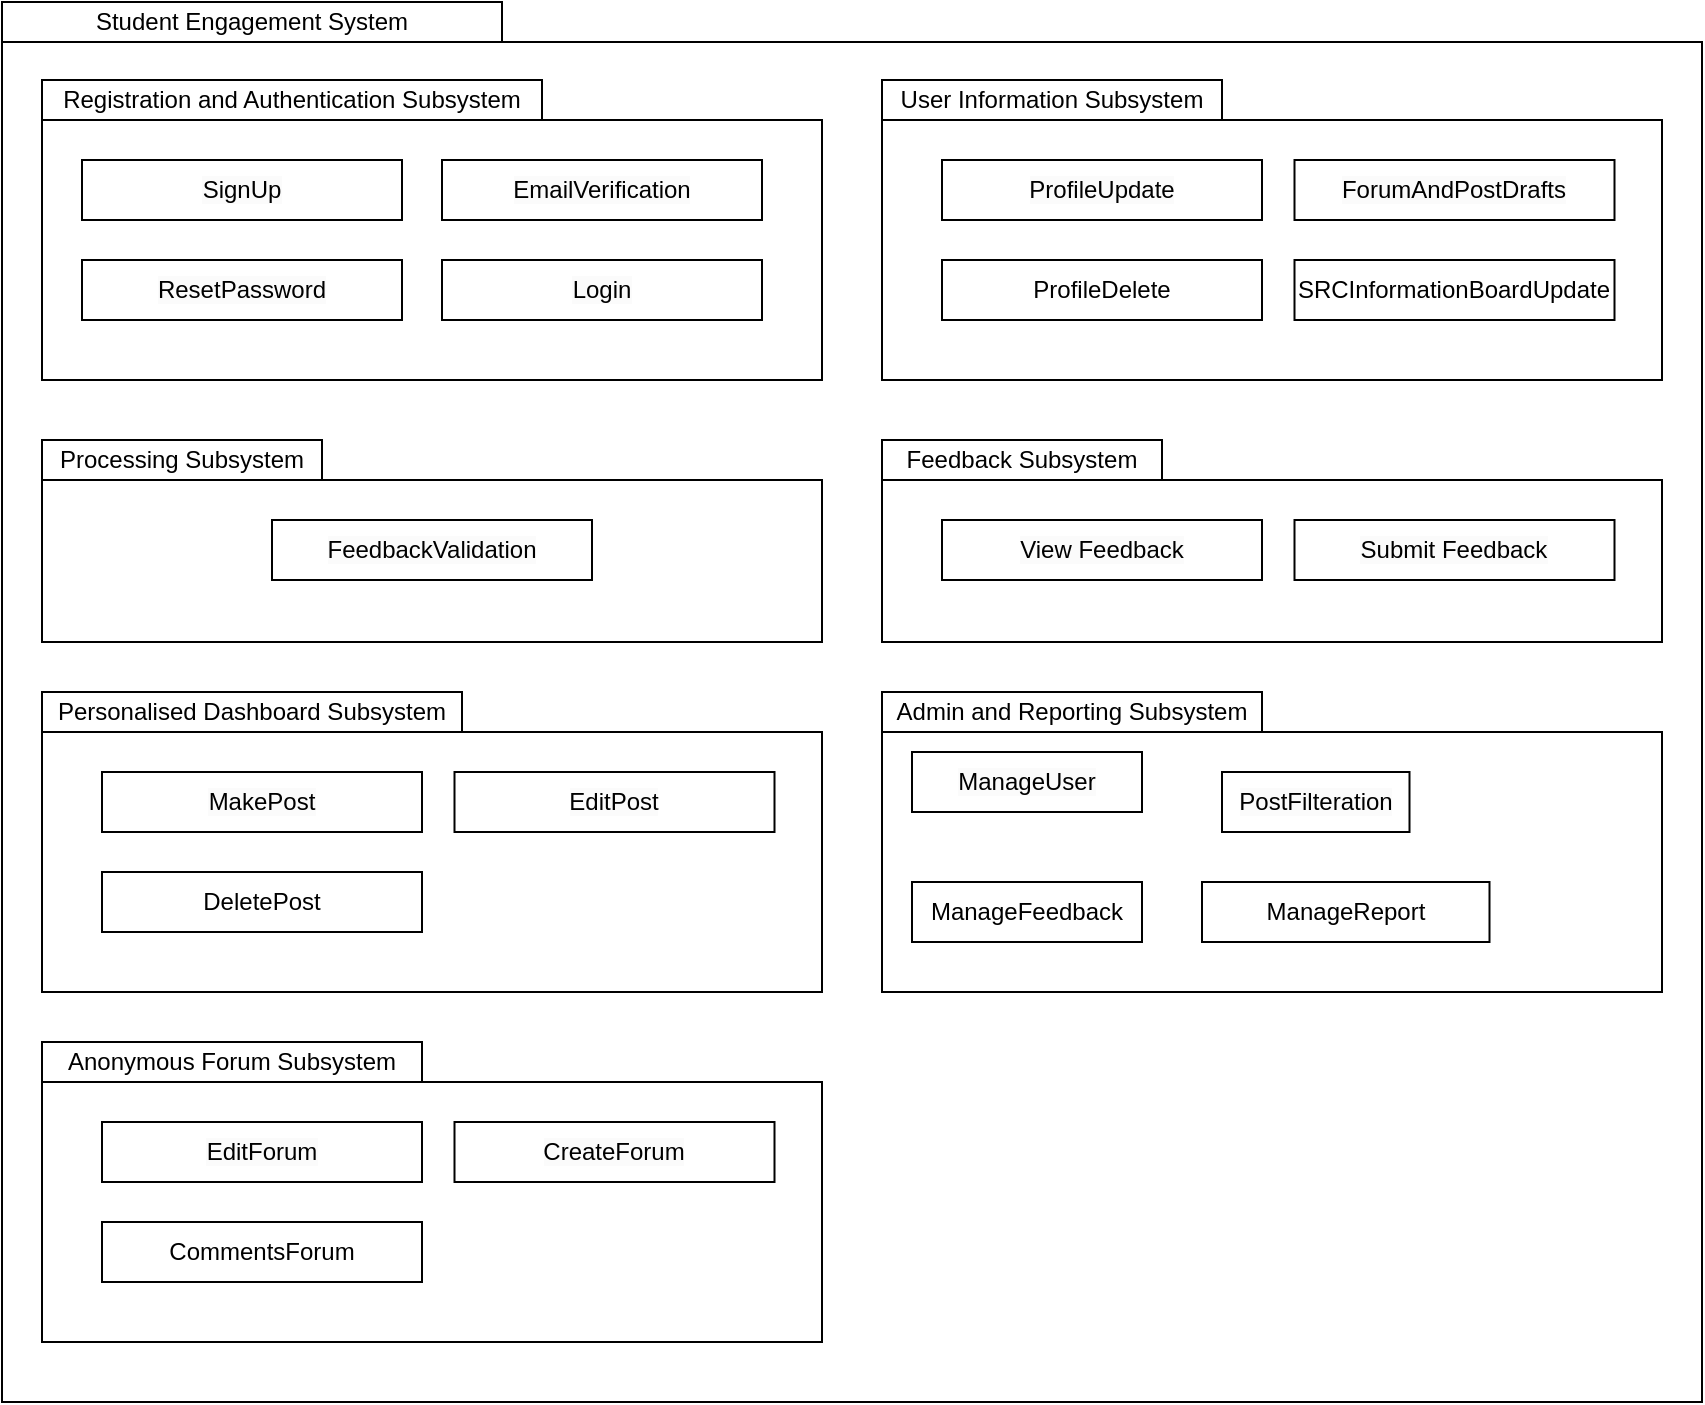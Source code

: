 <mxfile>
    <diagram id="OdqSd6lVVnoyxml4-NTZ" name="Page-1">
        <mxGraphModel dx="1040" dy="764" grid="1" gridSize="10" guides="1" tooltips="1" connect="1" arrows="1" fold="1" page="1" pageScale="1" pageWidth="1100" pageHeight="850" background="none" math="0" shadow="0">
            <root>
                <mxCell id="0"/>
                <mxCell id="1" parent="0"/>
                <mxCell id="67" value="" style="rounded=0;whiteSpace=wrap;html=1;" parent="1" vertex="1">
                    <mxGeometry x="70" y="100" width="850" height="680" as="geometry"/>
                </mxCell>
                <mxCell id="2" value="" style="rounded=0;whiteSpace=wrap;html=1;" parent="1" vertex="1">
                    <mxGeometry x="510" y="445" width="390" height="130" as="geometry"/>
                </mxCell>
                <mxCell id="3" value="Admin and Reporting Subsystem" style="rounded=0;whiteSpace=wrap;html=1;" parent="1" vertex="1">
                    <mxGeometry x="510" y="425" width="190" height="20" as="geometry"/>
                </mxCell>
                <mxCell id="8" value="&lt;span style=&quot;color: rgb(0, 0, 0); font-family: Helvetica; font-size: 12px; font-style: normal; font-variant-ligatures: normal; font-variant-caps: normal; font-weight: 400; letter-spacing: normal; orphans: 2; text-align: center; text-indent: 0px; text-transform: none; widows: 2; word-spacing: 0px; -webkit-text-stroke-width: 0px; background-color: rgb(251, 251, 251); text-decoration-thickness: initial; text-decoration-style: initial; text-decoration-color: initial; float: none; display: inline !important;&quot;&gt;ManageUser&lt;/span&gt;" style="rounded=0;whiteSpace=wrap;html=1;" parent="1" vertex="1">
                    <mxGeometry x="525" y="455" width="115" height="30" as="geometry"/>
                </mxCell>
                <mxCell id="9" value="&lt;font color=&quot;#000000&quot;&gt;&lt;span style=&quot;background-color: rgb(251, 251, 251);&quot;&gt;PostFilteration&lt;/span&gt;&lt;/font&gt;" style="rounded=0;whiteSpace=wrap;html=1;" parent="1" vertex="1">
                    <mxGeometry x="680" y="465" width="93.75" height="30" as="geometry"/>
                </mxCell>
                <mxCell id="10" value="ManageReport" style="rounded=0;whiteSpace=wrap;html=1;" parent="1" vertex="1">
                    <mxGeometry x="670" y="520" width="143.75" height="30" as="geometry"/>
                </mxCell>
                <mxCell id="12" value="ManageFeedback" style="rounded=0;whiteSpace=wrap;html=1;" parent="1" vertex="1">
                    <mxGeometry x="525" y="520" width="115" height="30" as="geometry"/>
                </mxCell>
                <mxCell id="1MI2ZEN4fQsg_Cg3KRiz-18" value="" style="rounded=0;whiteSpace=wrap;html=1;" parent="1" vertex="1">
                    <mxGeometry x="510" y="319" width="390" height="81" as="geometry"/>
                </mxCell>
                <mxCell id="1MI2ZEN4fQsg_Cg3KRiz-19" value="Feedback Subsystem" style="rounded=0;whiteSpace=wrap;html=1;" parent="1" vertex="1">
                    <mxGeometry x="510" y="299" width="140" height="20" as="geometry"/>
                </mxCell>
                <mxCell id="1MI2ZEN4fQsg_Cg3KRiz-20" value="&lt;span style=&quot;color: rgb(0, 0, 0); font-family: Helvetica; font-size: 12px; font-style: normal; font-variant-ligatures: normal; font-variant-caps: normal; font-weight: 400; letter-spacing: normal; orphans: 2; text-align: center; text-indent: 0px; text-transform: none; widows: 2; word-spacing: 0px; -webkit-text-stroke-width: 0px; background-color: rgb(251, 251, 251); text-decoration-thickness: initial; text-decoration-style: initial; text-decoration-color: initial; float: none; display: inline !important;&quot;&gt;View Feedback&lt;/span&gt;" style="rounded=0;whiteSpace=wrap;html=1;" parent="1" vertex="1">
                    <mxGeometry x="540" y="339" width="160" height="30" as="geometry"/>
                </mxCell>
                <mxCell id="1MI2ZEN4fQsg_Cg3KRiz-21" value="&lt;font color=&quot;#000000&quot;&gt;&lt;span style=&quot;background-color: rgb(251, 251, 251);&quot;&gt;Submit Feedback&lt;/span&gt;&lt;/font&gt;" style="rounded=0;whiteSpace=wrap;html=1;" parent="1" vertex="1">
                    <mxGeometry x="716.25" y="339" width="160" height="30" as="geometry"/>
                </mxCell>
                <mxCell id="6gGd-4hqSGFSwwDLIa4Z-25" value="" style="rounded=0;whiteSpace=wrap;html=1;" parent="1" vertex="1">
                    <mxGeometry x="90" y="445" width="390" height="130" as="geometry"/>
                </mxCell>
                <mxCell id="6gGd-4hqSGFSwwDLIa4Z-26" value="Personalised Dashboard Subsystem" style="rounded=0;whiteSpace=wrap;html=1;" parent="1" vertex="1">
                    <mxGeometry x="90" y="425" width="210" height="20" as="geometry"/>
                </mxCell>
                <mxCell id="6gGd-4hqSGFSwwDLIa4Z-27" value="&lt;span style=&quot;color: rgb(0, 0, 0); font-family: Helvetica; font-size: 12px; font-style: normal; font-variant-ligatures: normal; font-variant-caps: normal; font-weight: 400; letter-spacing: normal; orphans: 2; text-align: center; text-indent: 0px; text-transform: none; widows: 2; word-spacing: 0px; -webkit-text-stroke-width: 0px; background-color: rgb(251, 251, 251); text-decoration-thickness: initial; text-decoration-style: initial; text-decoration-color: initial; float: none; display: inline !important;&quot;&gt;MakePost&lt;/span&gt;" style="rounded=0;whiteSpace=wrap;html=1;" parent="1" vertex="1">
                    <mxGeometry x="120" y="465" width="160" height="30" as="geometry"/>
                </mxCell>
                <mxCell id="6gGd-4hqSGFSwwDLIa4Z-28" value="&lt;font color=&quot;#000000&quot;&gt;&lt;span style=&quot;background-color: rgb(251, 251, 251);&quot;&gt;EditPost&lt;/span&gt;&lt;/font&gt;" style="rounded=0;whiteSpace=wrap;html=1;" parent="1" vertex="1">
                    <mxGeometry x="296.25" y="465" width="160" height="30" as="geometry"/>
                </mxCell>
                <mxCell id="6gGd-4hqSGFSwwDLIa4Z-29" value="DeletePost" style="rounded=0;whiteSpace=wrap;html=1;" parent="1" vertex="1">
                    <mxGeometry x="120" y="515" width="160" height="30" as="geometry"/>
                </mxCell>
                <mxCell id="21" value="" style="html=1;strokeColor=none;resizeWidth=1;resizeHeight=1;fillColor=none;part=1;connectable=0;allowArrows=0;deletable=0;" parent="1" vertex="1">
                    <mxGeometry x="510" y="149" width="323.617" height="119" as="geometry">
                        <mxPoint y="30" as="offset"/>
                    </mxGeometry>
                </mxCell>
                <mxCell id="31" value="" style="rounded=0;whiteSpace=wrap;html=1;" parent="1" vertex="1">
                    <mxGeometry x="510" y="139" width="390" height="130" as="geometry"/>
                </mxCell>
                <mxCell id="32" value="User Information Subsystem" style="rounded=0;whiteSpace=wrap;html=1;" parent="1" vertex="1">
                    <mxGeometry x="510" y="119" width="170" height="20" as="geometry"/>
                </mxCell>
                <mxCell id="33" value="&lt;span style=&quot;color: rgb(0, 0, 0); font-family: Helvetica; font-size: 12px; font-style: normal; font-variant-ligatures: normal; font-variant-caps: normal; font-weight: 400; letter-spacing: normal; orphans: 2; text-align: center; text-indent: 0px; text-transform: none; widows: 2; word-spacing: 0px; -webkit-text-stroke-width: 0px; background-color: rgb(251, 251, 251); text-decoration-thickness: initial; text-decoration-style: initial; text-decoration-color: initial; float: none; display: inline !important;&quot;&gt;ProfileUpdate&lt;/span&gt;" style="rounded=0;whiteSpace=wrap;html=1;" parent="1" vertex="1">
                    <mxGeometry x="540" y="159" width="160" height="30" as="geometry"/>
                </mxCell>
                <mxCell id="34" value="&lt;font color=&quot;#000000&quot;&gt;&lt;span style=&quot;background-color: rgb(251, 251, 251);&quot;&gt;ForumAndPostDrafts&lt;/span&gt;&lt;/font&gt;" style="rounded=0;whiteSpace=wrap;html=1;" parent="1" vertex="1">
                    <mxGeometry x="716.25" y="159" width="160" height="30" as="geometry"/>
                </mxCell>
                <mxCell id="35" value="ProfileDelete" style="rounded=0;whiteSpace=wrap;html=1;" parent="1" vertex="1">
                    <mxGeometry x="540" y="209" width="160" height="30" as="geometry"/>
                </mxCell>
                <mxCell id="36" value="SRCInformationBoardUpdate" style="rounded=0;whiteSpace=wrap;html=1;" parent="1" vertex="1">
                    <mxGeometry x="716.25" y="209" width="160" height="30" as="geometry"/>
                </mxCell>
                <mxCell id="37" value="" style="rounded=0;whiteSpace=wrap;html=1;" parent="1" vertex="1">
                    <mxGeometry x="90" y="319" width="390" height="81" as="geometry"/>
                </mxCell>
                <mxCell id="38" value="Processing Subsystem" style="rounded=0;whiteSpace=wrap;html=1;" parent="1" vertex="1">
                    <mxGeometry x="90" y="299" width="140" height="20" as="geometry"/>
                </mxCell>
                <mxCell id="40" value="&lt;font color=&quot;#000000&quot;&gt;&lt;span style=&quot;background-color: rgb(251, 251, 251);&quot;&gt;FeedbackValidation&lt;/span&gt;&lt;/font&gt;" style="rounded=0;whiteSpace=wrap;html=1;" parent="1" vertex="1">
                    <mxGeometry x="205" y="339" width="160" height="30" as="geometry"/>
                </mxCell>
                <mxCell id="42" value="" style="rounded=0;whiteSpace=wrap;html=1;" parent="1" vertex="1">
                    <mxGeometry x="90" y="139" width="390" height="130" as="geometry"/>
                </mxCell>
                <mxCell id="43" value="Registration and Authentication Subsystem" style="rounded=0;whiteSpace=wrap;html=1;" parent="1" vertex="1">
                    <mxGeometry x="90" y="119" width="250" height="20" as="geometry"/>
                </mxCell>
                <mxCell id="44" value="&lt;span style=&quot;color: rgb(0, 0, 0); font-family: Helvetica; font-size: 12px; font-style: normal; font-variant-ligatures: normal; font-variant-caps: normal; font-weight: 400; letter-spacing: normal; orphans: 2; text-align: center; text-indent: 0px; text-transform: none; widows: 2; word-spacing: 0px; -webkit-text-stroke-width: 0px; background-color: rgb(251, 251, 251); text-decoration-thickness: initial; text-decoration-style: initial; text-decoration-color: initial; float: none; display: inline !important;&quot;&gt;SignUp&lt;/span&gt;" style="rounded=0;whiteSpace=wrap;html=1;" parent="1" vertex="1">
                    <mxGeometry x="110" y="159" width="160" height="30" as="geometry"/>
                </mxCell>
                <mxCell id="45" value="&lt;font color=&quot;#000000&quot;&gt;&lt;span style=&quot;background-color: rgb(251, 251, 251);&quot;&gt;EmailVerification&lt;/span&gt;&lt;/font&gt;" style="rounded=0;whiteSpace=wrap;html=1;" parent="1" vertex="1">
                    <mxGeometry x="290" y="159" width="160" height="30" as="geometry"/>
                </mxCell>
                <mxCell id="46" value="&lt;font color=&quot;#000000&quot;&gt;&lt;span style=&quot;background-color: rgb(251, 251, 251);&quot;&gt;ResetPassword&lt;/span&gt;&lt;/font&gt;" style="rounded=0;whiteSpace=wrap;html=1;" parent="1" vertex="1">
                    <mxGeometry x="110" y="209" width="160" height="30" as="geometry"/>
                </mxCell>
                <mxCell id="47" value="&lt;font color=&quot;#000000&quot;&gt;&lt;span style=&quot;background-color: rgb(251, 251, 251);&quot;&gt;Login&lt;/span&gt;&lt;/font&gt;" style="rounded=0;whiteSpace=wrap;html=1;" parent="1" vertex="1">
                    <mxGeometry x="290" y="209" width="160" height="30" as="geometry"/>
                </mxCell>
                <mxCell id="62" value="" style="rounded=0;whiteSpace=wrap;html=1;" parent="1" vertex="1">
                    <mxGeometry x="90" y="620" width="390" height="130" as="geometry"/>
                </mxCell>
                <mxCell id="63" value="Anonymous Forum Subsystem" style="rounded=0;whiteSpace=wrap;html=1;" parent="1" vertex="1">
                    <mxGeometry x="90" y="600" width="190" height="20" as="geometry"/>
                </mxCell>
                <mxCell id="64" value="&lt;span style=&quot;color: rgb(0, 0, 0); font-family: Helvetica; font-size: 12px; font-style: normal; font-variant-ligatures: normal; font-variant-caps: normal; font-weight: 400; letter-spacing: normal; orphans: 2; text-align: center; text-indent: 0px; text-transform: none; widows: 2; word-spacing: 0px; -webkit-text-stroke-width: 0px; background-color: rgb(251, 251, 251); text-decoration-thickness: initial; text-decoration-style: initial; text-decoration-color: initial; float: none; display: inline !important;&quot;&gt;EditForum&lt;/span&gt;" style="rounded=0;whiteSpace=wrap;html=1;" parent="1" vertex="1">
                    <mxGeometry x="120" y="640" width="160" height="30" as="geometry"/>
                </mxCell>
                <mxCell id="65" value="&lt;font color=&quot;#000000&quot;&gt;&lt;span style=&quot;background-color: rgb(251, 251, 251);&quot;&gt;CreateForum&lt;/span&gt;&lt;/font&gt;" style="rounded=0;whiteSpace=wrap;html=1;" parent="1" vertex="1">
                    <mxGeometry x="296.25" y="640" width="160" height="30" as="geometry"/>
                </mxCell>
                <mxCell id="66" value="CommentsForum" style="rounded=0;whiteSpace=wrap;html=1;" parent="1" vertex="1">
                    <mxGeometry x="120" y="690" width="160" height="30" as="geometry"/>
                </mxCell>
                <mxCell id="68" value="Student Engagement System" style="rounded=0;whiteSpace=wrap;html=1;" parent="1" vertex="1">
                    <mxGeometry x="70" y="80" width="250" height="20" as="geometry"/>
                </mxCell>
            </root>
        </mxGraphModel>
    </diagram>
    <diagram id="spb4pV8sifdFAEmtfc9e" name="Page-1">
        <mxGraphModel dx="1109" dy="779" grid="1" gridSize="10" guides="1" tooltips="1" connect="1" arrows="1" fold="1" page="1" pageScale="1" pageWidth="850" pageHeight="1100" math="0" shadow="0">
            <root>
                <mxCell id="0"/>
                <mxCell id="1" parent="0"/>
                <mxCell id="4" value="Registration and Authentication Subsystem" style="shape=folder;fontStyle=1;tabWidth=260;tabHeight=30;tabPosition=left;html=1;boundedLbl=1;labelInHeader=1;container=1;collapsible=0;" vertex="1" parent="1">
                    <mxGeometry x="100" y="60" width="430" height="330" as="geometry"/>
                </mxCell>
                <mxCell id="5" value="" style="html=1;strokeColor=none;resizeWidth=1;resizeHeight=1;fillColor=none;part=1;connectable=0;allowArrows=0;deletable=0;" vertex="1" parent="4">
                    <mxGeometry width="430.0" height="223.188" relative="1" as="geometry">
                        <mxPoint y="30" as="offset"/>
                    </mxGeometry>
                </mxCell>
                <mxCell id="8" value="SignUp" style="rounded=0;whiteSpace=wrap;html=1;" vertex="1" parent="4">
                    <mxGeometry x="155" y="47.826" width="120" height="23.913" as="geometry"/>
                </mxCell>
                <mxCell id="10" value="EmailVerification" style="rounded=0;whiteSpace=wrap;html=1;" vertex="1" parent="4">
                    <mxGeometry x="155" y="95.652" width="120" height="22.319" as="geometry"/>
                </mxCell>
                <mxCell id="12" value="ResetPassword" style="rounded=0;whiteSpace=wrap;html=1;" vertex="1" parent="4">
                    <mxGeometry x="155" y="143.478" width="120" height="25.507" as="geometry"/>
                </mxCell>
                <mxCell id="13" value="Login" style="rounded=0;whiteSpace=wrap;html=1;" vertex="1" parent="4">
                    <mxGeometry x="155" y="191.304" width="120" height="27.101" as="geometry"/>
                </mxCell>
                <mxCell id="6" value="&lt;font style=&quot;font-size: 9px;&quot;&gt;User Information Module&lt;/font&gt;" style="shape=folder;fontStyle=1;tabWidth=110;tabHeight=30;tabPosition=left;html=1;boundedLbl=1;labelInHeader=1;container=1;collapsible=0;" vertex="1" parent="1">
                    <mxGeometry x="180" y="1090" width="190" height="140" as="geometry"/>
                </mxCell>
                <mxCell id="7" value="" style="html=1;strokeColor=none;resizeWidth=1;resizeHeight=1;fillColor=none;part=1;connectable=0;allowArrows=0;deletable=0;" vertex="1" parent="6">
                    <mxGeometry width="190" height="98" relative="1" as="geometry">
                        <mxPoint y="30" as="offset"/>
                    </mxGeometry>
                </mxCell>
                <mxCell id="9" value="ProfileUpdate" style="rounded=0;whiteSpace=wrap;html=1;fontSize=9;" vertex="1" parent="6">
                    <mxGeometry x="35" y="40" width="120" height="30" as="geometry"/>
                </mxCell>
                <mxCell id="11" value="SRCInformationBoardUpdate" style="rounded=0;whiteSpace=wrap;html=1;fontSize=9;" vertex="1" parent="6">
                    <mxGeometry x="35" y="80" width="120" height="30" as="geometry"/>
                </mxCell>
                <mxCell id="14" value="&lt;font style=&quot;font-size: 9px;&quot;&gt;User Information Module&lt;/font&gt;" style="shape=folder;fontStyle=1;tabWidth=110;tabHeight=30;tabPosition=left;html=1;boundedLbl=1;labelInHeader=1;container=1;collapsible=0;" vertex="1" parent="1">
                    <mxGeometry x="190" y="1100" width="190" height="140" as="geometry"/>
                </mxCell>
                <mxCell id="15" value="" style="html=1;strokeColor=none;resizeWidth=1;resizeHeight=1;fillColor=none;part=1;connectable=0;allowArrows=0;deletable=0;" vertex="1" parent="14">
                    <mxGeometry width="190" height="98" relative="1" as="geometry">
                        <mxPoint y="30" as="offset"/>
                    </mxGeometry>
                </mxCell>
                <mxCell id="16" value="ProfileUpdate" style="rounded=0;whiteSpace=wrap;html=1;fontSize=9;" vertex="1" parent="14">
                    <mxGeometry x="35" y="40" width="120" height="30" as="geometry"/>
                </mxCell>
                <mxCell id="17" value="SRCInformationBoardUpdate" style="rounded=0;whiteSpace=wrap;html=1;fontSize=9;" vertex="1" parent="14">
                    <mxGeometry x="35" y="80" width="120" height="30" as="geometry"/>
                </mxCell>
            </root>
        </mxGraphModel>
    </diagram>
</mxfile>